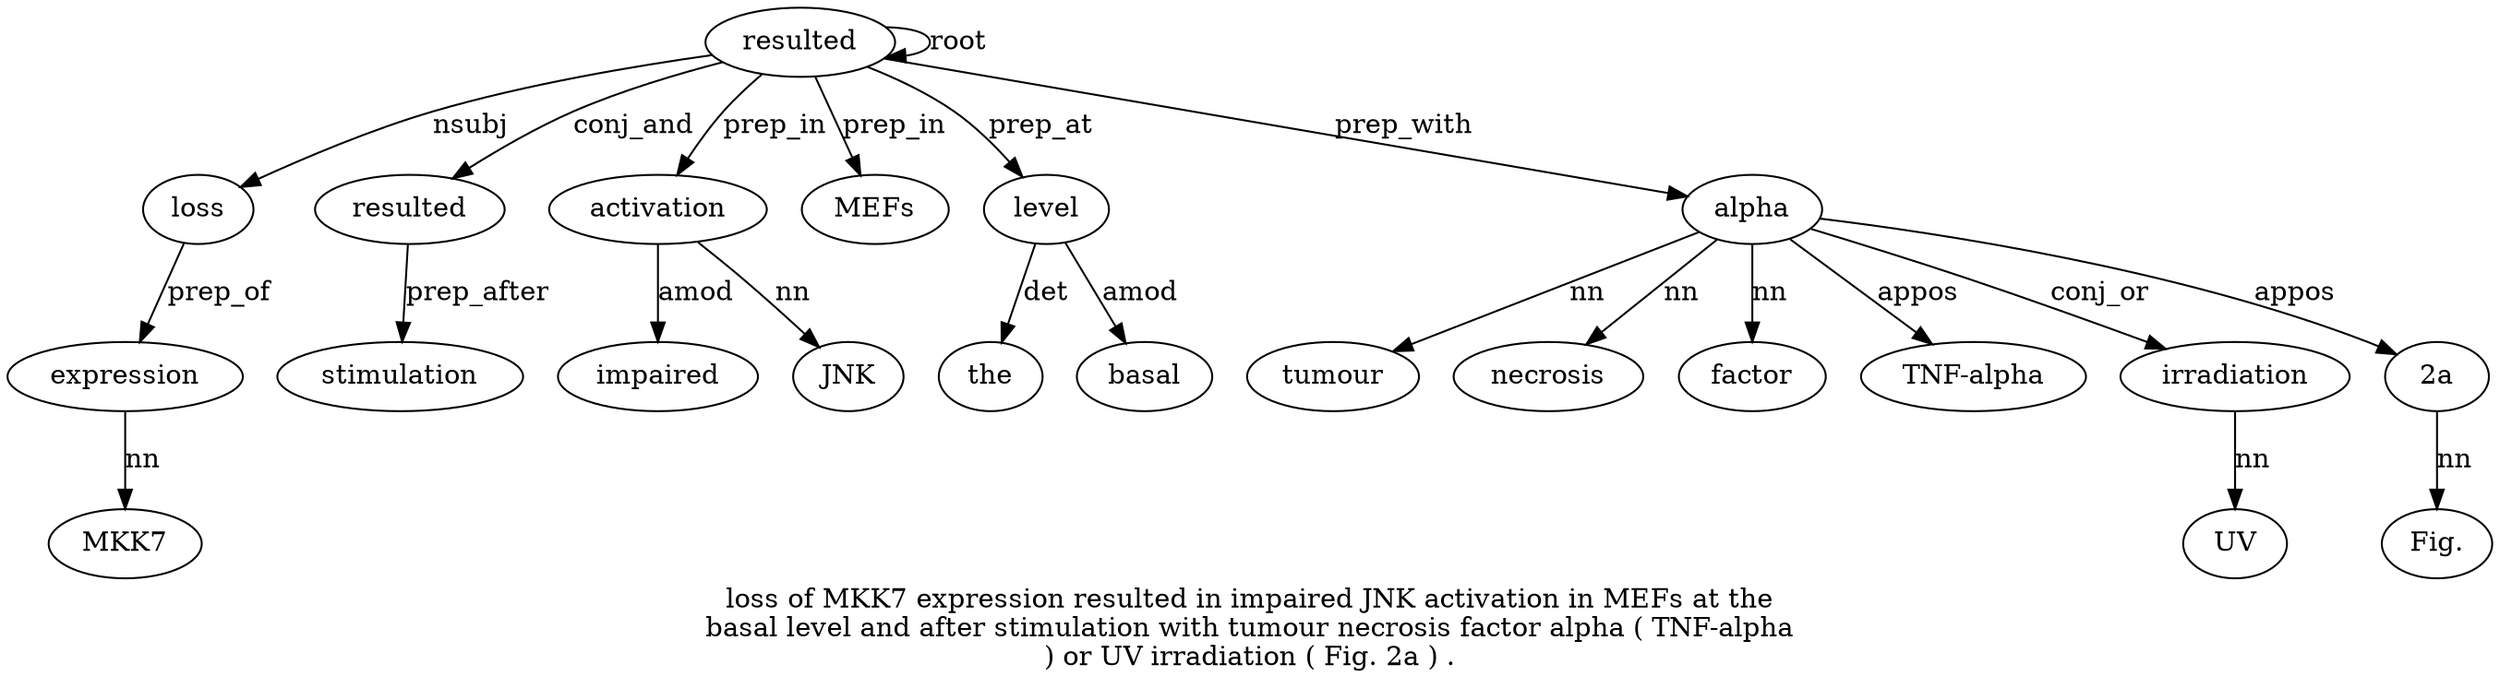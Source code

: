 digraph "loss of MKK7 expression resulted in impaired JNK activation in MEFs at the basal level and after stimulation with tumour necrosis factor alpha ( TNF-alpha ) or UV irradiation ( Fig. 2a ) ." {
label="loss of MKK7 expression resulted in impaired JNK activation in MEFs at the
basal level and after stimulation with tumour necrosis factor alpha ( TNF-alpha
) or UV irradiation ( Fig. 2a ) .";
resulted5 [style=filled, fillcolor=white, label=resulted];
loss1 [style=filled, fillcolor=white, label=loss];
resulted5 -> loss1  [label=nsubj];
expression4 [style=filled, fillcolor=white, label=expression];
MKK73 [style=filled, fillcolor=white, label=MKK7];
expression4 -> MKK73  [label=nn];
loss1 -> expression4  [label=prep_of];
resulted5 -> resulted5  [label=root];
"resulted5'" [style=filled, fillcolor=white, label=resulted];
resulted5 -> "resulted5'"  [label=conj_and];
activation9 [style=filled, fillcolor=white, label=activation];
impaired7 [style=filled, fillcolor=white, label=impaired];
activation9 -> impaired7  [label=amod];
JNK8 [style=filled, fillcolor=white, label=JNK];
activation9 -> JNK8  [label=nn];
resulted5 -> activation9  [label=prep_in];
MEFs11 [style=filled, fillcolor=white, label=MEFs];
resulted5 -> MEFs11  [label=prep_in];
level15 [style=filled, fillcolor=white, label=level];
the13 [style=filled, fillcolor=white, label=the];
level15 -> the13  [label=det];
basal14 [style=filled, fillcolor=white, label=basal];
level15 -> basal14  [label=amod];
resulted5 -> level15  [label=prep_at];
stimulation18 [style=filled, fillcolor=white, label=stimulation];
"resulted5'" -> stimulation18  [label=prep_after];
alpha23 [style=filled, fillcolor=white, label=alpha];
tumour20 [style=filled, fillcolor=white, label=tumour];
alpha23 -> tumour20  [label=nn];
necrosis21 [style=filled, fillcolor=white, label=necrosis];
alpha23 -> necrosis21  [label=nn];
factor22 [style=filled, fillcolor=white, label=factor];
alpha23 -> factor22  [label=nn];
resulted5 -> alpha23  [label=prep_with];
"TNF-alpha25" [style=filled, fillcolor=white, label="TNF-alpha"];
alpha23 -> "TNF-alpha25"  [label=appos];
irradiation29 [style=filled, fillcolor=white, label=irradiation];
UV28 [style=filled, fillcolor=white, label=UV];
irradiation29 -> UV28  [label=nn];
alpha23 -> irradiation29  [label=conj_or];
"2a3" [style=filled, fillcolor=white, label="2a"];
"Fig.31" [style=filled, fillcolor=white, label="Fig."];
"2a3" -> "Fig.31"  [label=nn];
alpha23 -> "2a3"  [label=appos];
}
